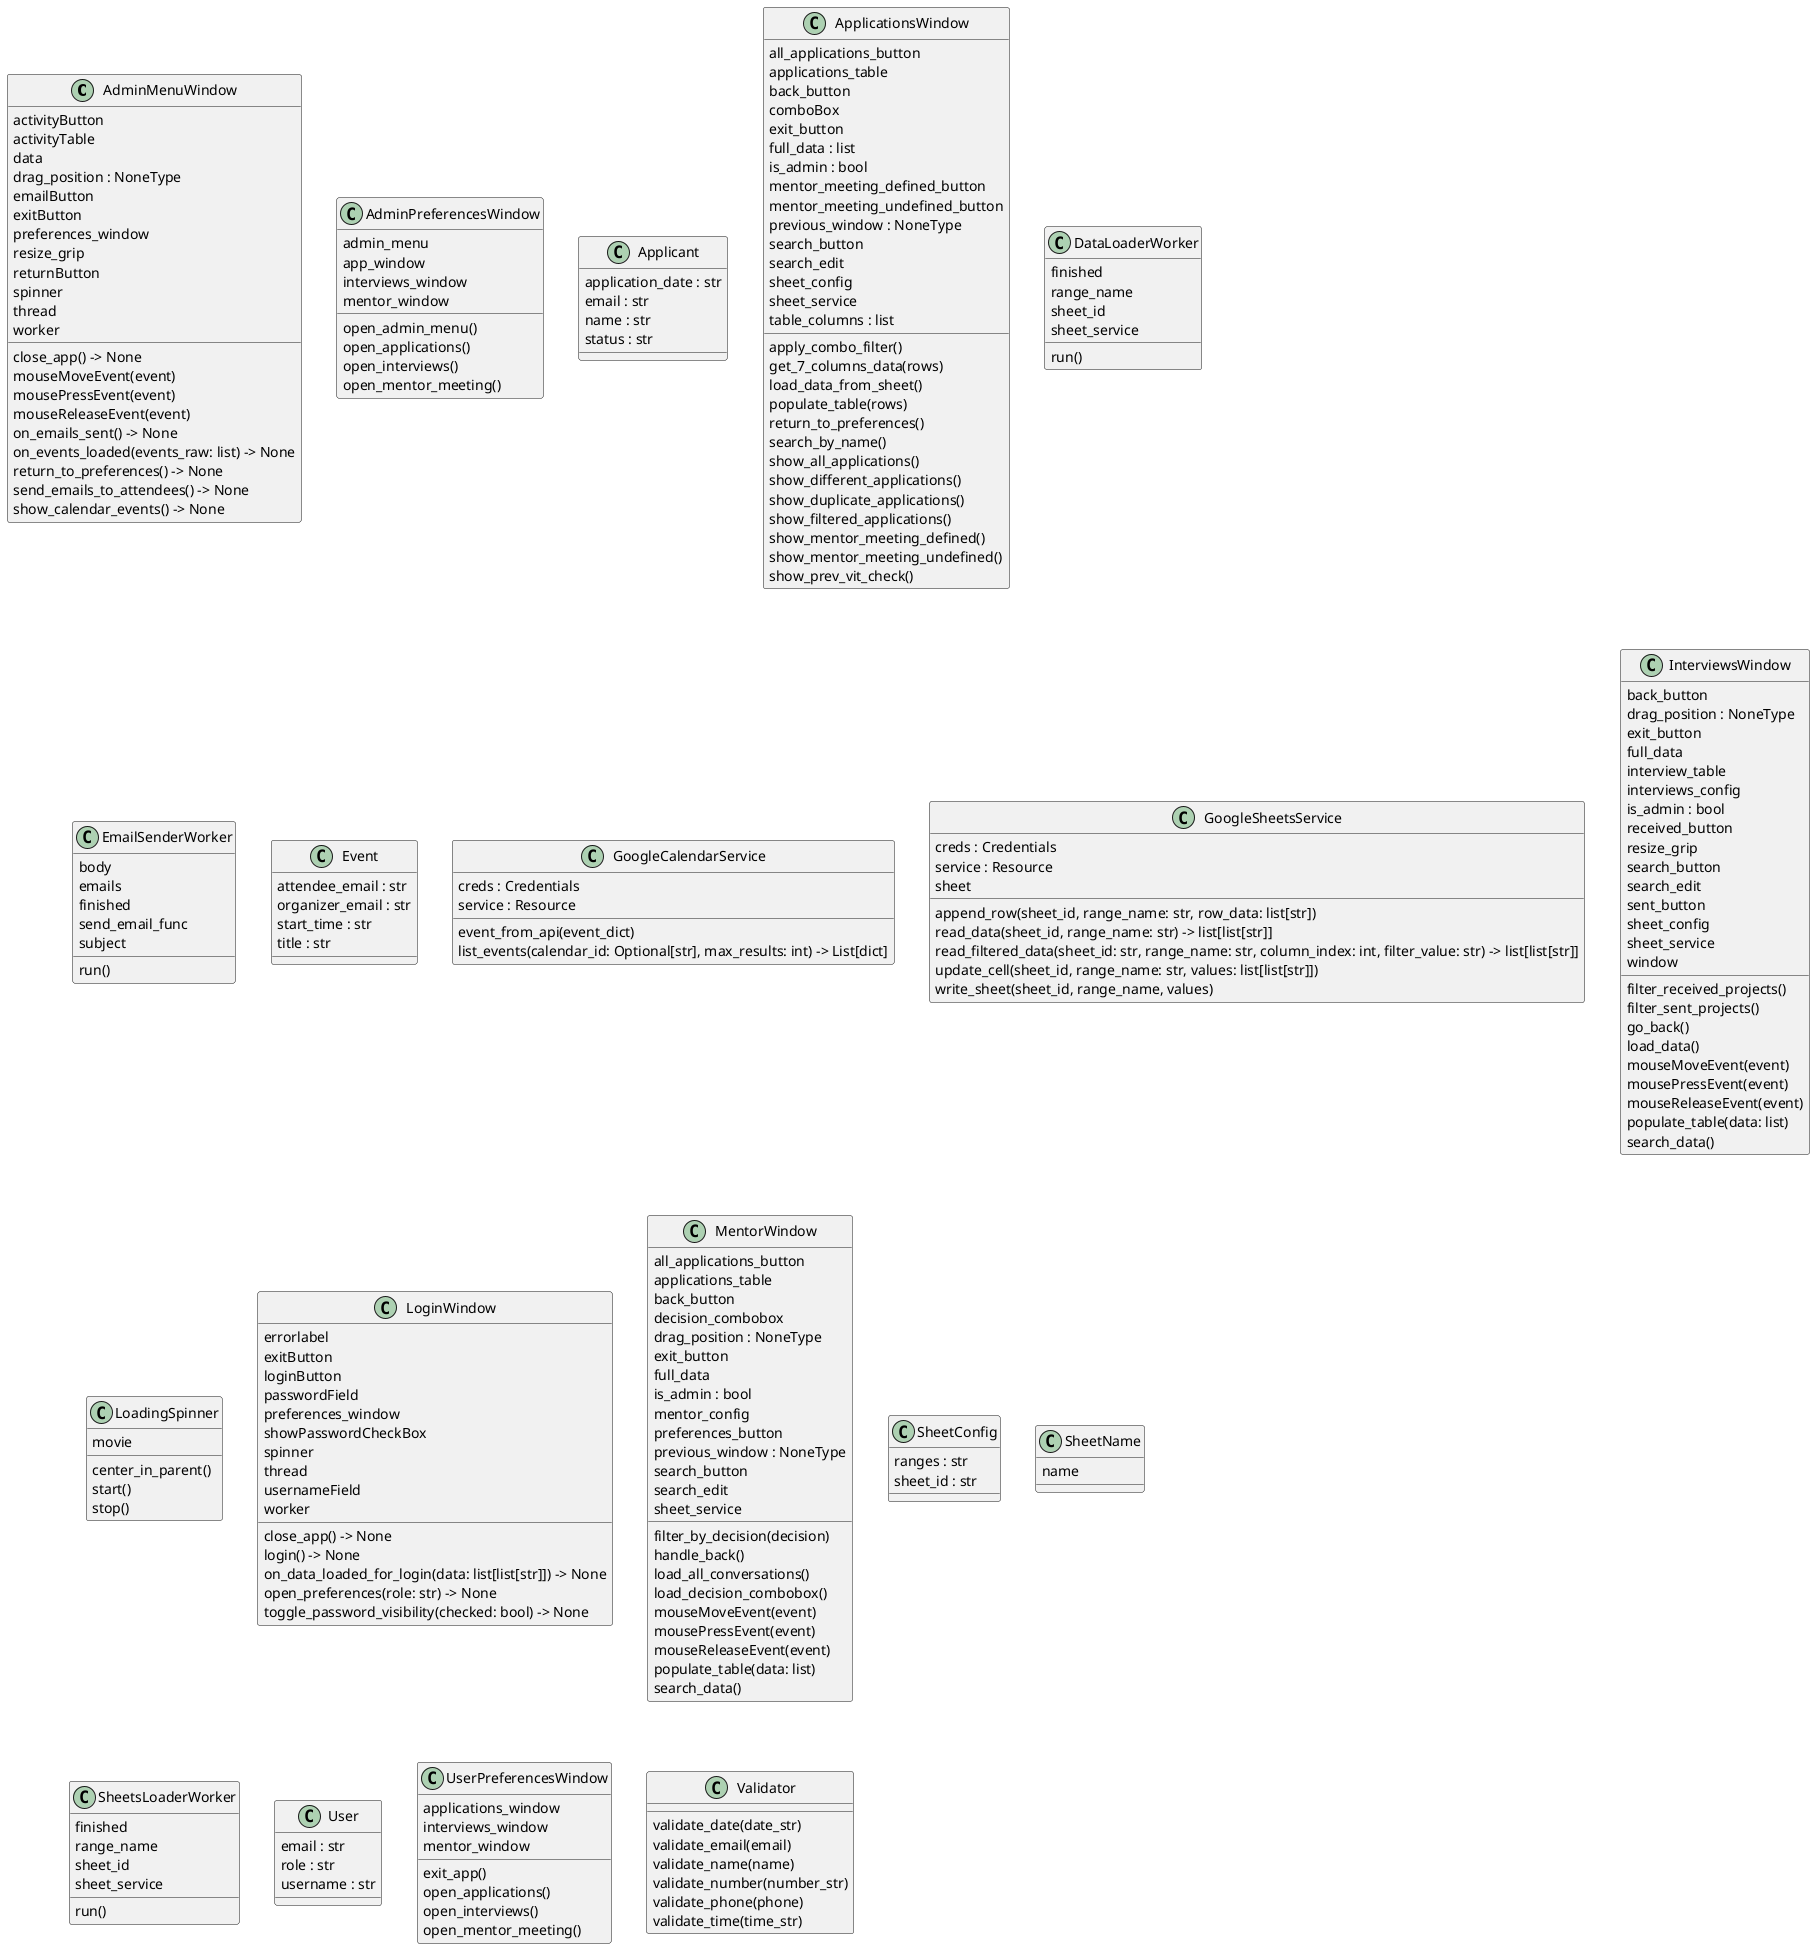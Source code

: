 @startuml classes_project_name
set namespaceSeparator none
class "AdminMenuWindow" as Python-Module-Week7.views.admin_menu.AdminMenuWindow {
  activityButton
  activityTable
  data
  drag_position : NoneType
  emailButton
  exitButton
  preferences_window
  resize_grip
  returnButton
  spinner
  thread
  worker
  close_app() -> None
  mouseMoveEvent(event)
  mousePressEvent(event)
  mouseReleaseEvent(event)
  on_emails_sent() -> None
  on_events_loaded(events_raw: list) -> None
  return_to_preferences() -> None
  send_emails_to_attendees() -> None
  show_calendar_events() -> None
}
class "AdminPreferencesWindow" as Python-Module-Week7.views.preferences_admin.AdminPreferencesWindow {
  admin_menu
  app_window
  interviews_window
  mentor_window
  open_admin_menu()
  open_applications()
  open_interviews()
  open_mentor_meeting()
}
class "Applicant" as Python-Module-Week7.models.applicant.Applicant {
  application_date : str
  email : str
  name : str
  status : str
}
class "ApplicationsWindow" as Python-Module-Week7.views.applications.ApplicationsWindow {
  all_applications_button
  applications_table
  back_button
  comboBox
  exit_button
  full_data : list
  is_admin : bool
  mentor_meeting_defined_button
  mentor_meeting_undefined_button
  previous_window : NoneType
  search_button
  search_edit
  sheet_config
  sheet_service
  table_columns : list
  apply_combo_filter()
  get_7_columns_data(rows)
  load_data_from_sheet()
  populate_table(rows)
  return_to_preferences()
  search_by_name()
  show_all_applications()
  show_different_applications()
  show_duplicate_applications()
  show_filtered_applications()
  show_mentor_meeting_defined()
  show_mentor_meeting_undefined()
  show_prev_vit_check()
}
class "DataLoaderWorker" as Python-Module-Week7.workers.data_loader_worker.DataLoaderWorker {
  finished
  range_name
  sheet_id
  sheet_service
  run()
}
class "EmailSenderWorker" as Python-Module-Week7.workers.email_sender_worker.EmailSenderWorker {
  body
  emails
  finished
  send_email_func
  subject
  run()
}
class "Event" as Python-Module-Week7.models.event.Event {
  attendee_email : str
  organizer_email : str
  start_time : str
  title : str
}
class "GoogleCalendarService" as Python-Module-Week7.services.google_calendar_service.GoogleCalendarService {
  creds : Credentials
  service : Resource
  event_from_api(event_dict)
  list_events(calendar_id: Optional[str], max_results: int) -> List[dict]
}
class "GoogleSheetsService" as Python-Module-Week7.services.google_sheets_service.GoogleSheetsService {
  creds : Credentials
  service : Resource
  sheet
  append_row(sheet_id, range_name: str, row_data: list[str])
  read_data(sheet_id, range_name: str) -> list[list[str]]
  read_filtered_data(sheet_id: str, range_name: str, column_index: int, filter_value: str) -> list[list[str]]
  update_cell(sheet_id, range_name: str, values: list[list[str]])
  write_sheet(sheet_id, range_name, values)
}
class "InterviewsWindow" as Python-Module-Week7.views.interviews.InterviewsWindow {
  back_button
  drag_position : NoneType
  exit_button
  full_data
  interview_table
  interviews_config
  is_admin : bool
  received_button
  resize_grip
  search_button
  search_edit
  sent_button
  sheet_config
  sheet_service
  window
  filter_received_projects()
  filter_sent_projects()
  go_back()
  load_data()
  mouseMoveEvent(event)
  mousePressEvent(event)
  mouseReleaseEvent(event)
  populate_table(data: list)
  search_data()
}
class "LoadingSpinner" as Python-Module-Week7.widgets.loading.LoadingSpinner {
  movie
  center_in_parent()
  start()
  stop()
}
class "LoginWindow" as Python-Module-Week7.views.login.LoginWindow {
  errorlabel
  exitButton
  loginButton
  passwordField
  preferences_window
  showPasswordCheckBox
  spinner
  thread
  usernameField
  worker
  close_app() -> None
  login() -> None
  on_data_loaded_for_login(data: list[list[str]]) -> None
  open_preferences(role: str) -> None
  toggle_password_visibility(checked: bool) -> None
}
class "MentorWindow" as Python-Module-Week7.views.mentor.MentorWindow {
  all_applications_button
  applications_table
  back_button
  decision_combobox
  drag_position : NoneType
  exit_button
  full_data
  is_admin : bool
  mentor_config
  preferences_button
  previous_window : NoneType
  search_button
  search_edit
  sheet_service
  filter_by_decision(decision)
  handle_back()
  load_all_conversations()
  load_decision_combobox()
  mouseMoveEvent(event)
  mousePressEvent(event)
  mouseReleaseEvent(event)
  populate_table(data: list)
  search_data()
}
class "SheetConfig" as Python-Module-Week7.config.SheetConfig {
  ranges : str
  sheet_id : str
}
class "SheetName" as Python-Module-Week7.config.SheetName {
  name
}
class "SheetsLoaderWorker" as Python-Module-Week7.workers.sheets_loader_worker.SheetsLoaderWorker {
  finished
  range_name
  sheet_id
  sheet_service
  run()
}
class "User" as Python-Module-Week7.models.user.User {
  email : str
  role : str
  username : str
}
class "UserPreferencesWindow" as Python-Module-Week7.views.preferences.UserPreferencesWindow {
  applications_window
  interviews_window
  mentor_window
  exit_app()
  open_applications()
  open_interviews()
  open_mentor_meeting()
}
class "Validator" as Python-Module-Week7.utils.validators.Validator {
  validate_date(date_str)
  validate_email(email)
  validate_name(name)
  validate_number(number_str)
  validate_phone(phone)
  validate_time(time_str)
}
@enduml
